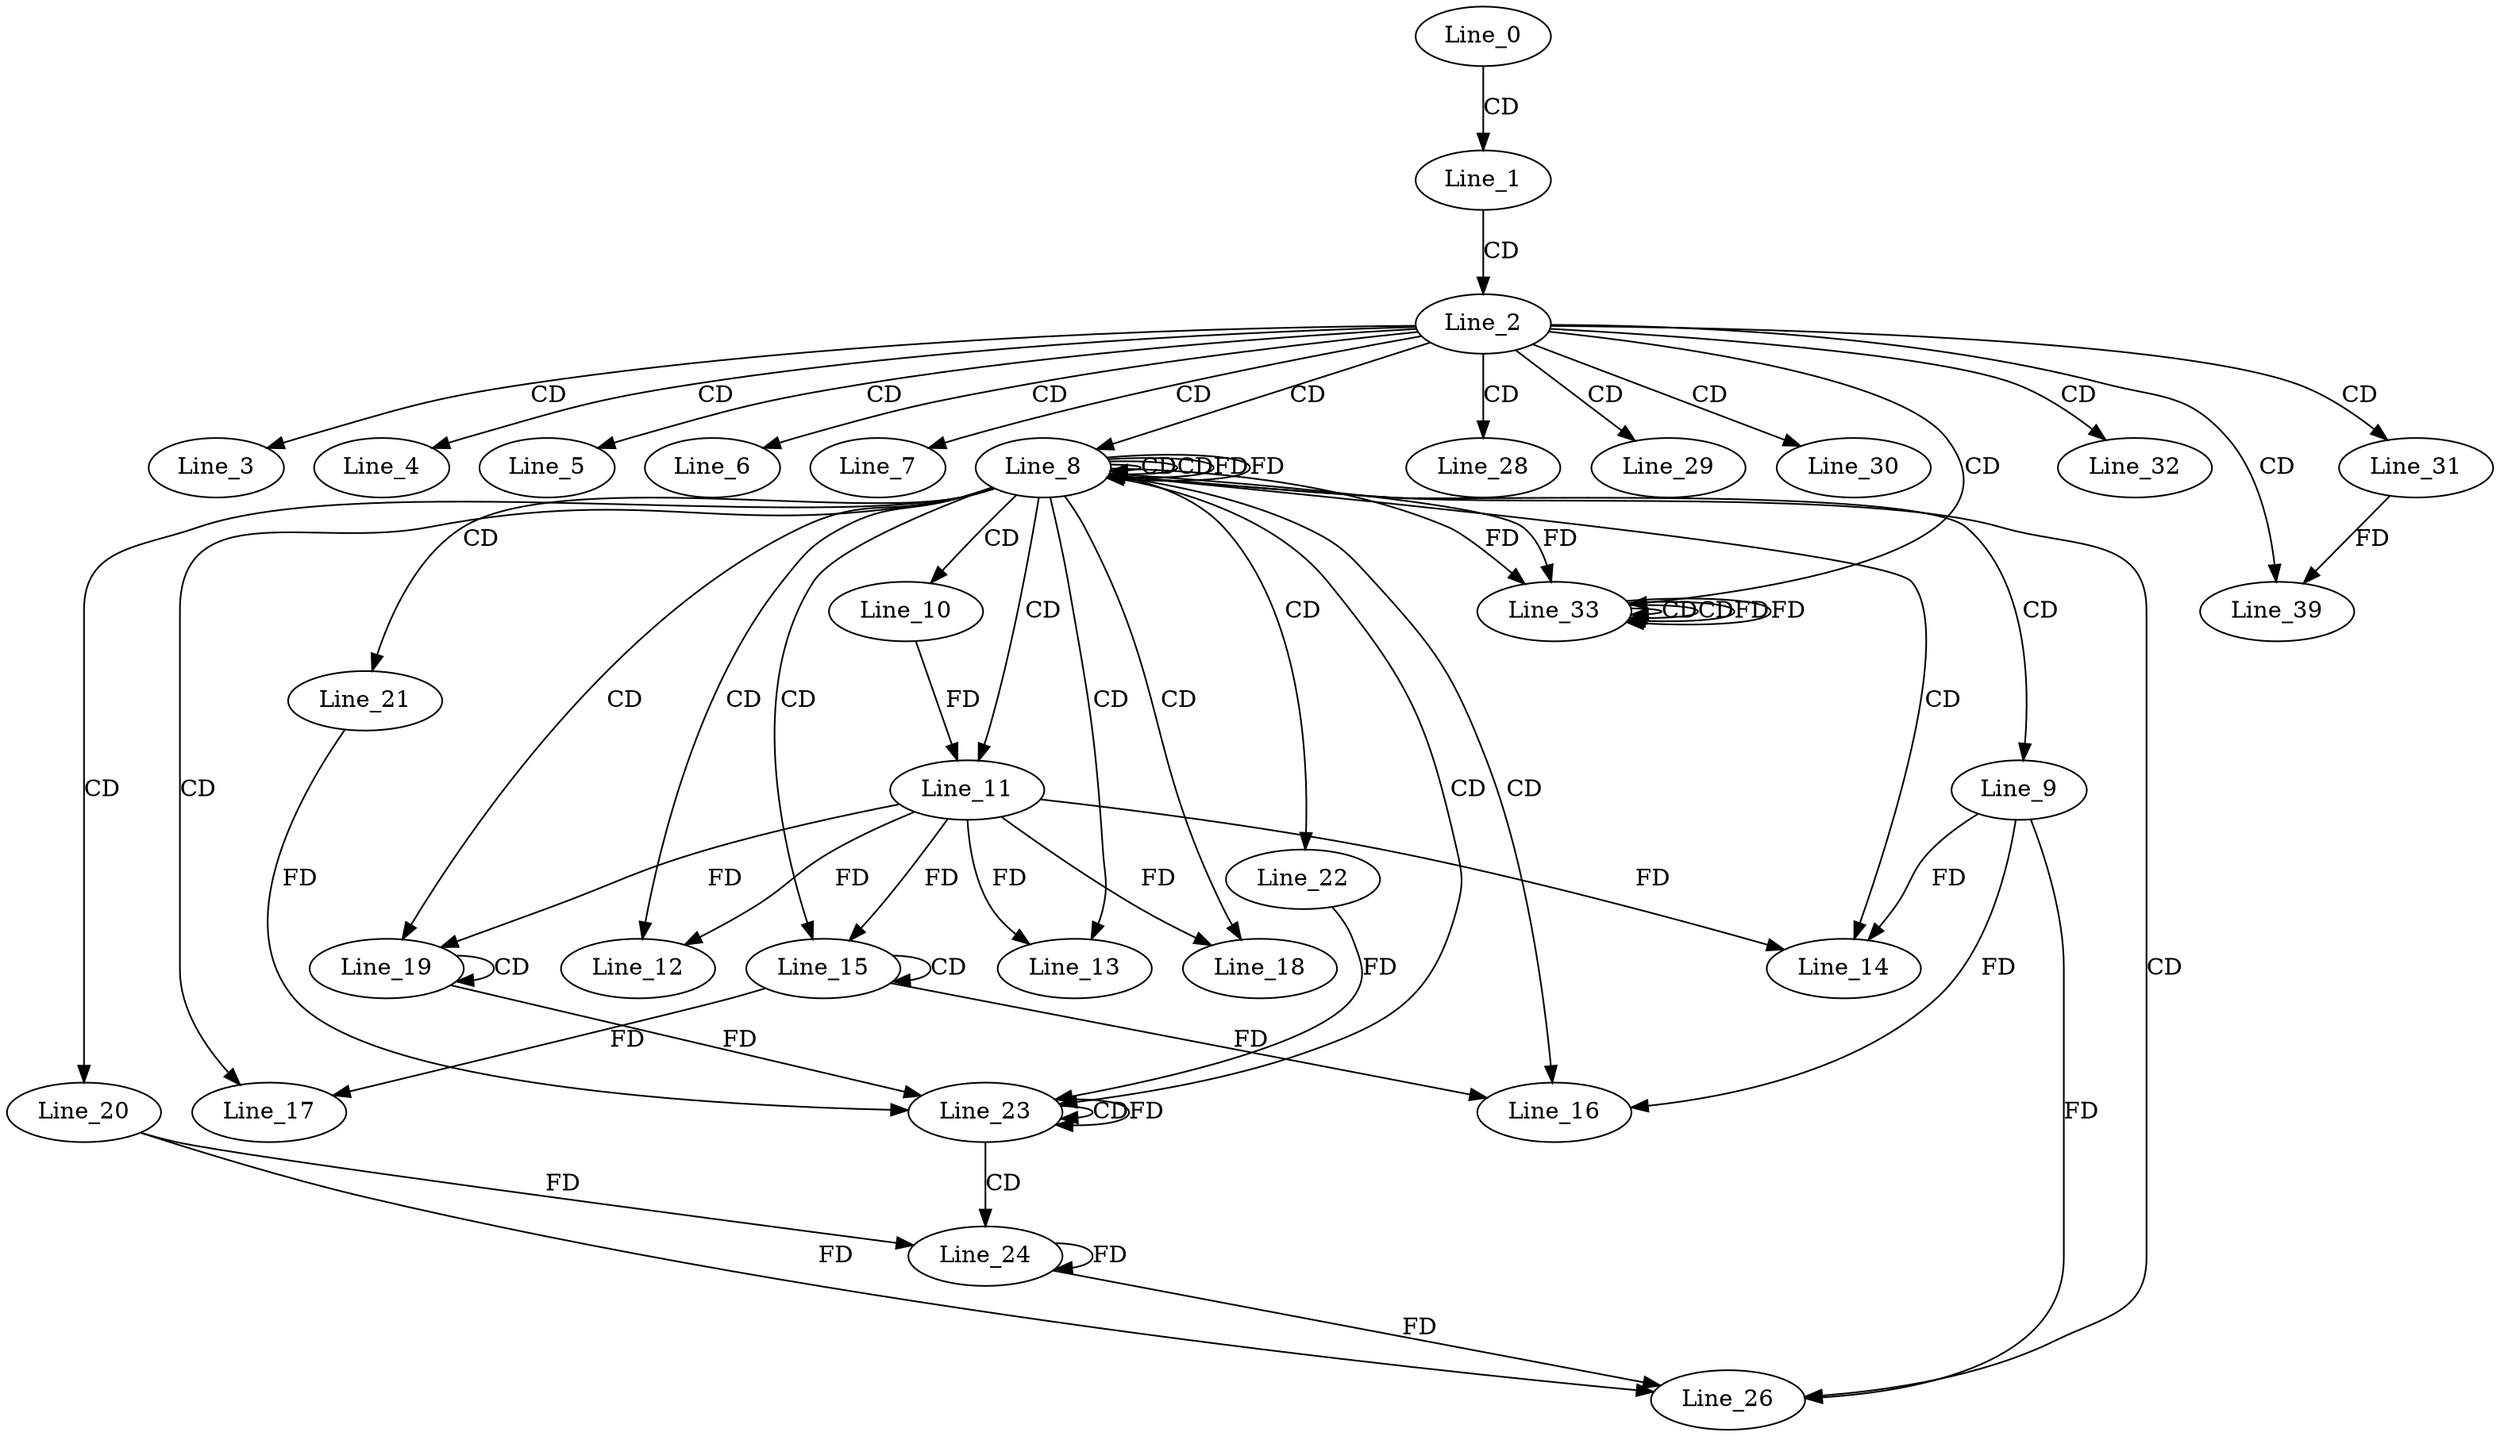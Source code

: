 digraph G {
  Line_0;
  Line_1;
  Line_2;
  Line_3;
  Line_4;
  Line_5;
  Line_6;
  Line_7;
  Line_8;
  Line_8;
  Line_8;
  Line_9;
  Line_10;
  Line_11;
  Line_11;
  Line_12;
  Line_13;
  Line_14;
  Line_14;
  Line_15;
  Line_15;
  Line_16;
  Line_16;
  Line_17;
  Line_18;
  Line_19;
  Line_19;
  Line_20;
  Line_21;
  Line_22;
  Line_23;
  Line_23;
  Line_23;
  Line_24;
  Line_26;
  Line_26;
  Line_28;
  Line_29;
  Line_30;
  Line_31;
  Line_32;
  Line_33;
  Line_33;
  Line_33;
  Line_39;
  Line_0 -> Line_1 [ label="CD" ];
  Line_1 -> Line_2 [ label="CD" ];
  Line_2 -> Line_3 [ label="CD" ];
  Line_2 -> Line_4 [ label="CD" ];
  Line_2 -> Line_5 [ label="CD" ];
  Line_2 -> Line_6 [ label="CD" ];
  Line_2 -> Line_7 [ label="CD" ];
  Line_2 -> Line_8 [ label="CD" ];
  Line_8 -> Line_8 [ label="CD" ];
  Line_8 -> Line_8 [ label="CD" ];
  Line_8 -> Line_8 [ label="FD" ];
  Line_8 -> Line_9 [ label="CD" ];
  Line_8 -> Line_10 [ label="CD" ];
  Line_8 -> Line_11 [ label="CD" ];
  Line_10 -> Line_11 [ label="FD" ];
  Line_8 -> Line_12 [ label="CD" ];
  Line_11 -> Line_12 [ label="FD" ];
  Line_8 -> Line_13 [ label="CD" ];
  Line_11 -> Line_13 [ label="FD" ];
  Line_8 -> Line_14 [ label="CD" ];
  Line_11 -> Line_14 [ label="FD" ];
  Line_9 -> Line_14 [ label="FD" ];
  Line_8 -> Line_15 [ label="CD" ];
  Line_15 -> Line_15 [ label="CD" ];
  Line_11 -> Line_15 [ label="FD" ];
  Line_8 -> Line_16 [ label="CD" ];
  Line_15 -> Line_16 [ label="FD" ];
  Line_9 -> Line_16 [ label="FD" ];
  Line_8 -> Line_17 [ label="CD" ];
  Line_15 -> Line_17 [ label="FD" ];
  Line_8 -> Line_18 [ label="CD" ];
  Line_11 -> Line_18 [ label="FD" ];
  Line_8 -> Line_19 [ label="CD" ];
  Line_19 -> Line_19 [ label="CD" ];
  Line_11 -> Line_19 [ label="FD" ];
  Line_8 -> Line_20 [ label="CD" ];
  Line_8 -> Line_21 [ label="CD" ];
  Line_8 -> Line_22 [ label="CD" ];
  Line_8 -> Line_23 [ label="CD" ];
  Line_23 -> Line_23 [ label="CD" ];
  Line_23 -> Line_23 [ label="FD" ];
  Line_22 -> Line_23 [ label="FD" ];
  Line_19 -> Line_23 [ label="FD" ];
  Line_21 -> Line_23 [ label="FD" ];
  Line_23 -> Line_24 [ label="CD" ];
  Line_24 -> Line_24 [ label="FD" ];
  Line_20 -> Line_24 [ label="FD" ];
  Line_8 -> Line_26 [ label="CD" ];
  Line_24 -> Line_26 [ label="FD" ];
  Line_20 -> Line_26 [ label="FD" ];
  Line_9 -> Line_26 [ label="FD" ];
  Line_2 -> Line_28 [ label="CD" ];
  Line_2 -> Line_29 [ label="CD" ];
  Line_2 -> Line_30 [ label="CD" ];
  Line_2 -> Line_31 [ label="CD" ];
  Line_2 -> Line_32 [ label="CD" ];
  Line_2 -> Line_33 [ label="CD" ];
  Line_33 -> Line_33 [ label="CD" ];
  Line_8 -> Line_33 [ label="FD" ];
  Line_33 -> Line_33 [ label="CD" ];
  Line_33 -> Line_33 [ label="FD" ];
  Line_8 -> Line_33 [ label="FD" ];
  Line_2 -> Line_39 [ label="CD" ];
  Line_31 -> Line_39 [ label="FD" ];
  Line_8 -> Line_8 [ label="FD" ];
  Line_33 -> Line_33 [ label="FD" ];
}
